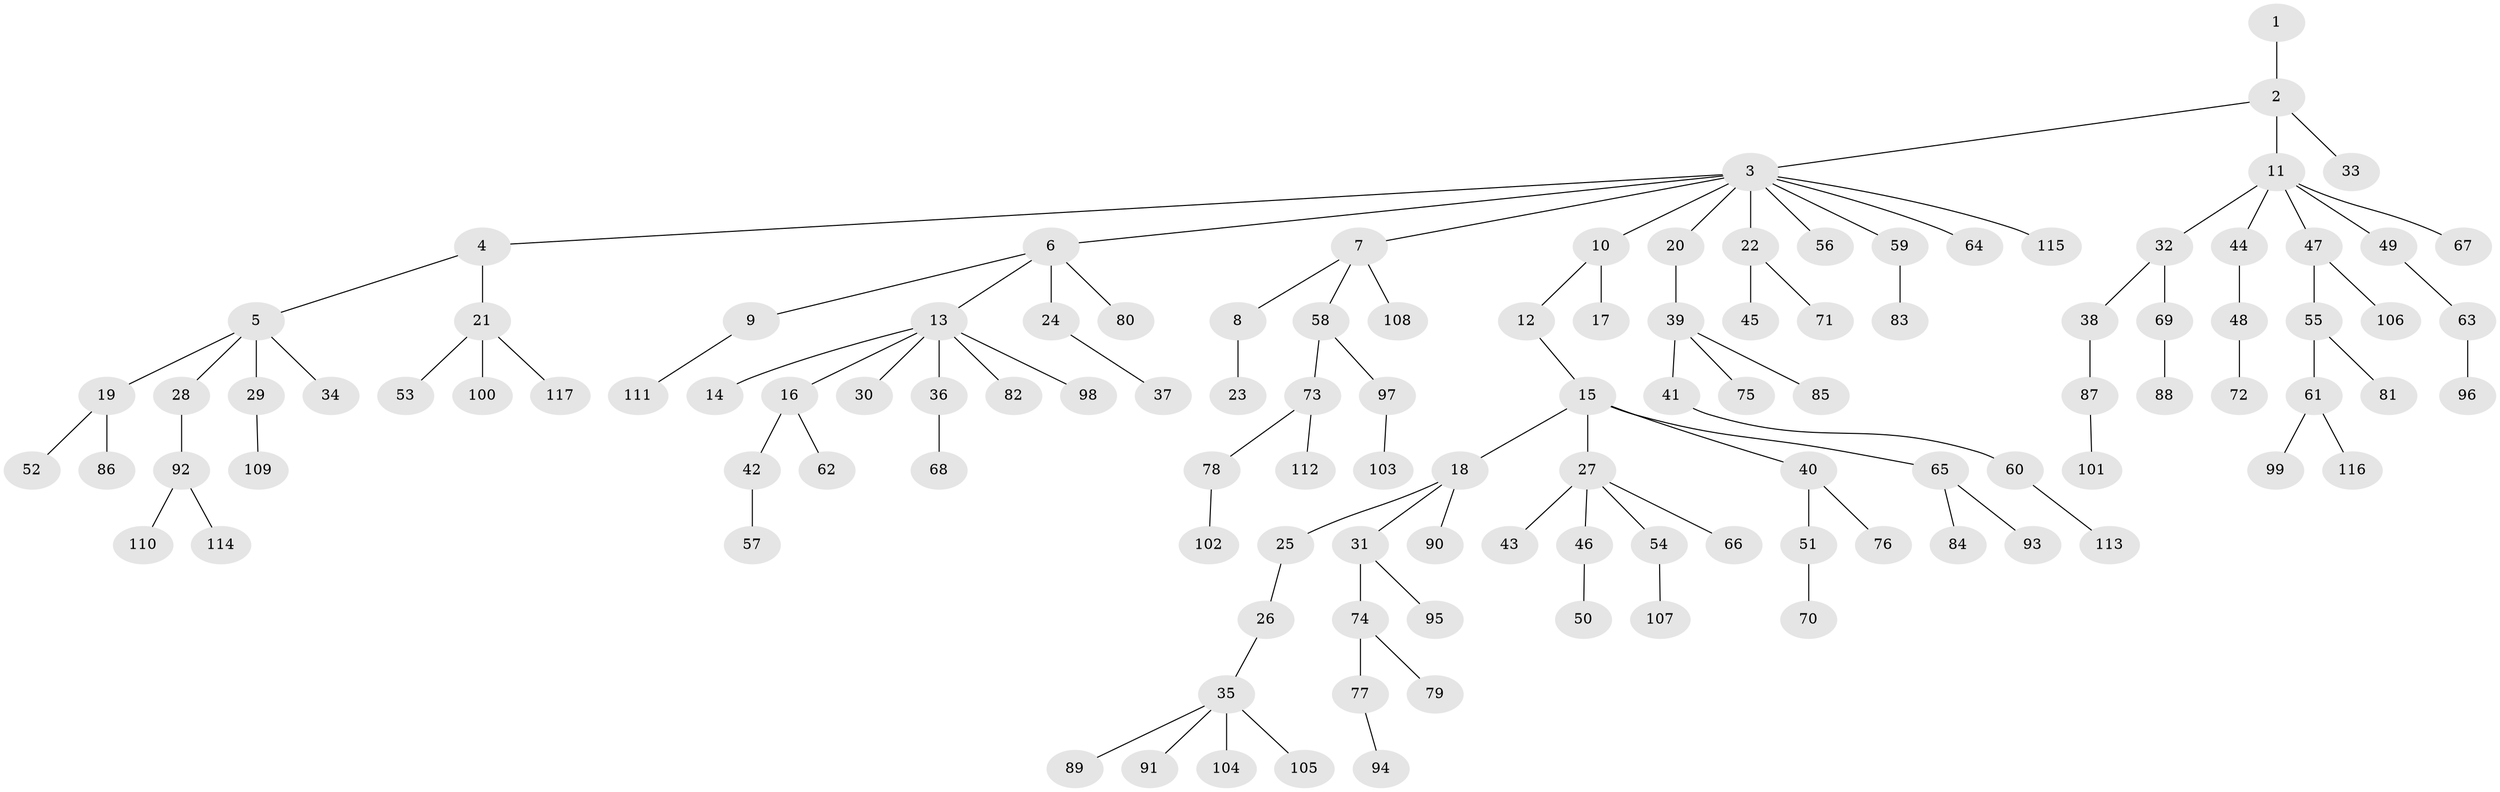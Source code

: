 // Generated by graph-tools (version 1.1) at 2025/02/03/09/25 03:02:21]
// undirected, 117 vertices, 116 edges
graph export_dot {
graph [start="1"]
  node [color=gray90,style=filled];
  1;
  2;
  3;
  4;
  5;
  6;
  7;
  8;
  9;
  10;
  11;
  12;
  13;
  14;
  15;
  16;
  17;
  18;
  19;
  20;
  21;
  22;
  23;
  24;
  25;
  26;
  27;
  28;
  29;
  30;
  31;
  32;
  33;
  34;
  35;
  36;
  37;
  38;
  39;
  40;
  41;
  42;
  43;
  44;
  45;
  46;
  47;
  48;
  49;
  50;
  51;
  52;
  53;
  54;
  55;
  56;
  57;
  58;
  59;
  60;
  61;
  62;
  63;
  64;
  65;
  66;
  67;
  68;
  69;
  70;
  71;
  72;
  73;
  74;
  75;
  76;
  77;
  78;
  79;
  80;
  81;
  82;
  83;
  84;
  85;
  86;
  87;
  88;
  89;
  90;
  91;
  92;
  93;
  94;
  95;
  96;
  97;
  98;
  99;
  100;
  101;
  102;
  103;
  104;
  105;
  106;
  107;
  108;
  109;
  110;
  111;
  112;
  113;
  114;
  115;
  116;
  117;
  1 -- 2;
  2 -- 3;
  2 -- 11;
  2 -- 33;
  3 -- 4;
  3 -- 6;
  3 -- 7;
  3 -- 10;
  3 -- 20;
  3 -- 22;
  3 -- 56;
  3 -- 59;
  3 -- 64;
  3 -- 115;
  4 -- 5;
  4 -- 21;
  5 -- 19;
  5 -- 28;
  5 -- 29;
  5 -- 34;
  6 -- 9;
  6 -- 13;
  6 -- 24;
  6 -- 80;
  7 -- 8;
  7 -- 58;
  7 -- 108;
  8 -- 23;
  9 -- 111;
  10 -- 12;
  10 -- 17;
  11 -- 32;
  11 -- 44;
  11 -- 47;
  11 -- 49;
  11 -- 67;
  12 -- 15;
  13 -- 14;
  13 -- 16;
  13 -- 30;
  13 -- 36;
  13 -- 82;
  13 -- 98;
  15 -- 18;
  15 -- 27;
  15 -- 40;
  15 -- 65;
  16 -- 42;
  16 -- 62;
  18 -- 25;
  18 -- 31;
  18 -- 90;
  19 -- 52;
  19 -- 86;
  20 -- 39;
  21 -- 53;
  21 -- 100;
  21 -- 117;
  22 -- 45;
  22 -- 71;
  24 -- 37;
  25 -- 26;
  26 -- 35;
  27 -- 43;
  27 -- 46;
  27 -- 54;
  27 -- 66;
  28 -- 92;
  29 -- 109;
  31 -- 74;
  31 -- 95;
  32 -- 38;
  32 -- 69;
  35 -- 89;
  35 -- 91;
  35 -- 104;
  35 -- 105;
  36 -- 68;
  38 -- 87;
  39 -- 41;
  39 -- 75;
  39 -- 85;
  40 -- 51;
  40 -- 76;
  41 -- 60;
  42 -- 57;
  44 -- 48;
  46 -- 50;
  47 -- 55;
  47 -- 106;
  48 -- 72;
  49 -- 63;
  51 -- 70;
  54 -- 107;
  55 -- 61;
  55 -- 81;
  58 -- 73;
  58 -- 97;
  59 -- 83;
  60 -- 113;
  61 -- 99;
  61 -- 116;
  63 -- 96;
  65 -- 84;
  65 -- 93;
  69 -- 88;
  73 -- 78;
  73 -- 112;
  74 -- 77;
  74 -- 79;
  77 -- 94;
  78 -- 102;
  87 -- 101;
  92 -- 110;
  92 -- 114;
  97 -- 103;
}
